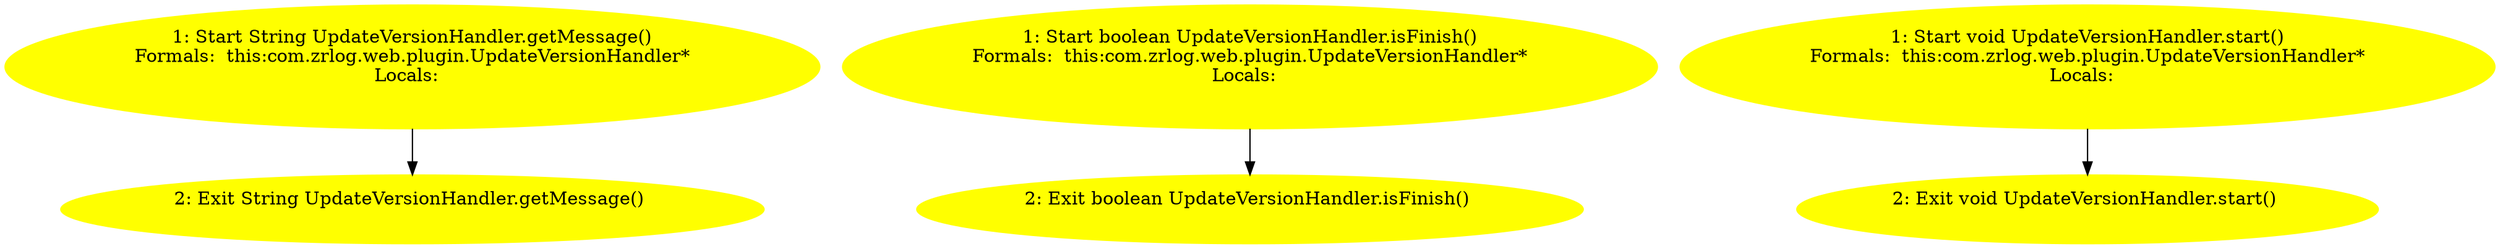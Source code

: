 /* @generated */
digraph cfg {
"com.zrlog.web.plugin.UpdateVersionHandler.getMessage():java.lang.String.359a26cc7ce22c1dbb1969396b527f84_1" [label="1: Start String UpdateVersionHandler.getMessage()\nFormals:  this:com.zrlog.web.plugin.UpdateVersionHandler*\nLocals:  \n  " color=yellow style=filled]
	

	 "com.zrlog.web.plugin.UpdateVersionHandler.getMessage():java.lang.String.359a26cc7ce22c1dbb1969396b527f84_1" -> "com.zrlog.web.plugin.UpdateVersionHandler.getMessage():java.lang.String.359a26cc7ce22c1dbb1969396b527f84_2" ;
"com.zrlog.web.plugin.UpdateVersionHandler.getMessage():java.lang.String.359a26cc7ce22c1dbb1969396b527f84_2" [label="2: Exit String UpdateVersionHandler.getMessage() \n  " color=yellow style=filled]
	

"com.zrlog.web.plugin.UpdateVersionHandler.isFinish():boolean.5dfa1e432f4ea5152352b0475db15eff_1" [label="1: Start boolean UpdateVersionHandler.isFinish()\nFormals:  this:com.zrlog.web.plugin.UpdateVersionHandler*\nLocals:  \n  " color=yellow style=filled]
	

	 "com.zrlog.web.plugin.UpdateVersionHandler.isFinish():boolean.5dfa1e432f4ea5152352b0475db15eff_1" -> "com.zrlog.web.plugin.UpdateVersionHandler.isFinish():boolean.5dfa1e432f4ea5152352b0475db15eff_2" ;
"com.zrlog.web.plugin.UpdateVersionHandler.isFinish():boolean.5dfa1e432f4ea5152352b0475db15eff_2" [label="2: Exit boolean UpdateVersionHandler.isFinish() \n  " color=yellow style=filled]
	

"com.zrlog.web.plugin.UpdateVersionHandler.start():void.1780adfc079b0d36f480265ea14e64ee_1" [label="1: Start void UpdateVersionHandler.start()\nFormals:  this:com.zrlog.web.plugin.UpdateVersionHandler*\nLocals:  \n  " color=yellow style=filled]
	

	 "com.zrlog.web.plugin.UpdateVersionHandler.start():void.1780adfc079b0d36f480265ea14e64ee_1" -> "com.zrlog.web.plugin.UpdateVersionHandler.start():void.1780adfc079b0d36f480265ea14e64ee_2" ;
"com.zrlog.web.plugin.UpdateVersionHandler.start():void.1780adfc079b0d36f480265ea14e64ee_2" [label="2: Exit void UpdateVersionHandler.start() \n  " color=yellow style=filled]
	

}
